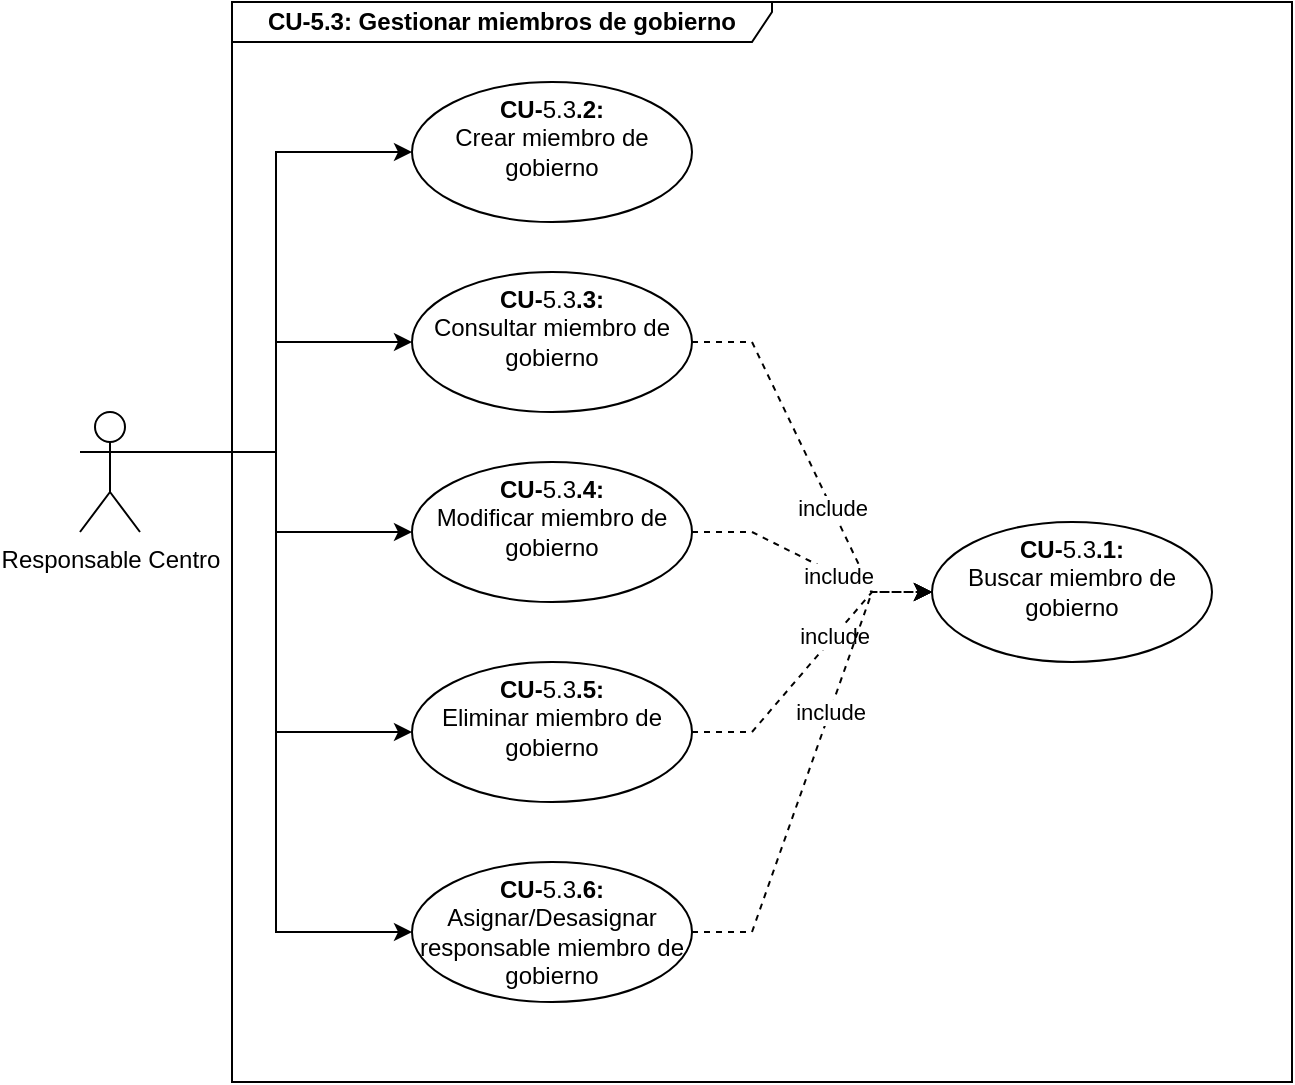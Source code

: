 <mxfile version="21.6.5" type="device">
  <diagram id="szs79xgOVXDPXgL9OrpX" name="Página-1">
    <mxGraphModel dx="1418" dy="820" grid="1" gridSize="10" guides="1" tooltips="1" connect="1" arrows="1" fold="1" page="1" pageScale="1" pageWidth="1150" pageHeight="700" math="0" shadow="0">
      <root>
        <mxCell id="0" />
        <mxCell id="1" parent="0" />
        <mxCell id="DPbp3sRypC6EYG-zwKEf-8" style="edgeStyle=orthogonalEdgeStyle;rounded=0;orthogonalLoop=1;jettySize=auto;html=1;exitX=1;exitY=0.333;exitDx=0;exitDy=0;exitPerimeter=0;entryX=0;entryY=0.5;entryDx=0;entryDy=0;" parent="1" source="Wg3yzN3p5O1BGDVJ7ORX-7" target="DPbp3sRypC6EYG-zwKEf-5" edge="1">
          <mxGeometry relative="1" as="geometry">
            <mxPoint x="155" y="235" as="sourcePoint" />
          </mxGeometry>
        </mxCell>
        <mxCell id="Q_k_FdXEpbmu3CS_4IuE-2" style="edgeStyle=orthogonalEdgeStyle;rounded=0;orthogonalLoop=1;jettySize=auto;html=1;exitX=1;exitY=0.333;exitDx=0;exitDy=0;exitPerimeter=0;entryX=0;entryY=0.5;entryDx=0;entryDy=0;" parent="1" source="Wg3yzN3p5O1BGDVJ7ORX-7" target="Q_k_FdXEpbmu3CS_4IuE-1" edge="1">
          <mxGeometry relative="1" as="geometry">
            <mxPoint x="155" y="235" as="sourcePoint" />
          </mxGeometry>
        </mxCell>
        <mxCell id="hSa4uURxNk3DmLp7kRdM-2" style="edgeStyle=orthogonalEdgeStyle;rounded=0;orthogonalLoop=1;jettySize=auto;html=1;exitX=1;exitY=0.333;exitDx=0;exitDy=0;exitPerimeter=0;entryX=0;entryY=0.5;entryDx=0;entryDy=0;" parent="1" source="Wg3yzN3p5O1BGDVJ7ORX-7" target="hSa4uURxNk3DmLp7kRdM-1" edge="1">
          <mxGeometry relative="1" as="geometry">
            <mxPoint x="155" y="235" as="sourcePoint" />
          </mxGeometry>
        </mxCell>
        <mxCell id="NUaUHLJXbepJ66ujS02r-15" value="CU-5.3: Gestionar miembros de gobierno" style="shape=umlFrame;whiteSpace=wrap;html=1;width=270;height=20;fontStyle=1" parent="1" vertex="1">
          <mxGeometry x="310" y="110" width="530" height="540" as="geometry" />
        </mxCell>
        <mxCell id="NUaUHLJXbepJ66ujS02r-18" value="&lt;b&gt;CU-&lt;/b&gt;5.3&lt;b&gt;.1: &lt;br&gt;&lt;/b&gt;Buscar miembro de gobierno" style="ellipse;whiteSpace=wrap;html=1;verticalAlign=top;" parent="1" vertex="1">
          <mxGeometry x="660" y="370" width="140" height="70" as="geometry" />
        </mxCell>
        <mxCell id="DPbp3sRypC6EYG-zwKEf-5" value="&lt;b&gt;CU-&lt;/b&gt;5.3&lt;b&gt;.2: &lt;br&gt;&lt;/b&gt;Crear miembro de gobierno" style="ellipse;whiteSpace=wrap;html=1;verticalAlign=top;" parent="1" vertex="1">
          <mxGeometry x="400" y="150" width="140" height="70" as="geometry" />
        </mxCell>
        <mxCell id="J01Buqdj7F6MblkKf3Q8-6" style="edgeStyle=entityRelationEdgeStyle;rounded=0;orthogonalLoop=1;jettySize=auto;html=1;exitX=1;exitY=0.5;exitDx=0;exitDy=0;entryX=0;entryY=0.5;entryDx=0;entryDy=0;dashed=1;" parent="1" source="Q_k_FdXEpbmu3CS_4IuE-1" target="NUaUHLJXbepJ66ujS02r-18" edge="1">
          <mxGeometry relative="1" as="geometry" />
        </mxCell>
        <mxCell id="J01Buqdj7F6MblkKf3Q8-7" value="include" style="edgeLabel;html=1;align=center;verticalAlign=middle;resizable=0;points=[];" parent="J01Buqdj7F6MblkKf3Q8-6" vertex="1" connectable="0">
          <mxGeometry x="0.224" relative="1" as="geometry">
            <mxPoint as="offset" />
          </mxGeometry>
        </mxCell>
        <mxCell id="Q_k_FdXEpbmu3CS_4IuE-1" value="&lt;b&gt;CU-&lt;/b&gt;5.3&lt;b&gt;.3: &lt;br&gt;&lt;/b&gt;Consultar miembro de gobierno" style="ellipse;whiteSpace=wrap;html=1;verticalAlign=top;" parent="1" vertex="1">
          <mxGeometry x="400" y="245" width="140" height="70" as="geometry" />
        </mxCell>
        <mxCell id="hSa4uURxNk3DmLp7kRdM-1" value="&lt;b&gt;CU-&lt;/b&gt;5.3&lt;b&gt;.4: &lt;br&gt;&lt;/b&gt;Modificar miembro de gobierno" style="ellipse;whiteSpace=wrap;html=1;verticalAlign=top;" parent="1" vertex="1">
          <mxGeometry x="400" y="340" width="140" height="70" as="geometry" />
        </mxCell>
        <mxCell id="J01Buqdj7F6MblkKf3Q8-3" style="edgeStyle=orthogonalEdgeStyle;rounded=0;orthogonalLoop=1;jettySize=auto;html=1;exitX=1;exitY=0.333;exitDx=0;exitDy=0;exitPerimeter=0;entryX=0;entryY=0.5;entryDx=0;entryDy=0;" parent="1" source="Wg3yzN3p5O1BGDVJ7ORX-7" target="J01Buqdj7F6MblkKf3Q8-1" edge="1">
          <mxGeometry relative="1" as="geometry" />
        </mxCell>
        <mxCell id="J01Buqdj7F6MblkKf3Q8-4" style="edgeStyle=orthogonalEdgeStyle;rounded=0;orthogonalLoop=1;jettySize=auto;html=1;exitX=1;exitY=0.333;exitDx=0;exitDy=0;exitPerimeter=0;entryX=0;entryY=0.5;entryDx=0;entryDy=0;" parent="1" source="Wg3yzN3p5O1BGDVJ7ORX-7" target="J01Buqdj7F6MblkKf3Q8-2" edge="1">
          <mxGeometry relative="1" as="geometry" />
        </mxCell>
        <mxCell id="Wg3yzN3p5O1BGDVJ7ORX-7" value="&lt;span style=&quot;background-color: rgb(255 , 255 , 255)&quot;&gt;Responsable Centro&lt;/span&gt;" style="shape=umlActor;verticalLabelPosition=bottom;verticalAlign=top;html=1;outlineConnect=0;" parent="1" vertex="1">
          <mxGeometry x="234" y="315" width="30" height="60" as="geometry" />
        </mxCell>
        <mxCell id="J01Buqdj7F6MblkKf3Q8-1" value="&lt;b&gt;CU-&lt;/b&gt;5.3&lt;b&gt;.5: &lt;br&gt;&lt;/b&gt;Eliminar miembro de gobierno" style="ellipse;whiteSpace=wrap;html=1;verticalAlign=top;" parent="1" vertex="1">
          <mxGeometry x="400" y="440" width="140" height="70" as="geometry" />
        </mxCell>
        <mxCell id="J01Buqdj7F6MblkKf3Q8-2" value="&lt;b&gt;CU-&lt;/b&gt;5.3&lt;b&gt;.6: &lt;br&gt;&lt;/b&gt;Asignar/Desasignar responsable miembro de gobierno" style="ellipse;whiteSpace=wrap;html=1;verticalAlign=top;" parent="1" vertex="1">
          <mxGeometry x="400" y="540" width="140" height="70" as="geometry" />
        </mxCell>
        <mxCell id="J01Buqdj7F6MblkKf3Q8-8" style="edgeStyle=entityRelationEdgeStyle;rounded=0;orthogonalLoop=1;jettySize=auto;html=1;exitX=1;exitY=0.5;exitDx=0;exitDy=0;dashed=1;entryX=0;entryY=0.5;entryDx=0;entryDy=0;" parent="1" source="hSa4uURxNk3DmLp7kRdM-1" target="NUaUHLJXbepJ66ujS02r-18" edge="1">
          <mxGeometry relative="1" as="geometry">
            <mxPoint x="550" y="290" as="sourcePoint" />
            <mxPoint x="660" y="350" as="targetPoint" />
          </mxGeometry>
        </mxCell>
        <mxCell id="J01Buqdj7F6MblkKf3Q8-9" value="include" style="edgeLabel;html=1;align=center;verticalAlign=middle;resizable=0;points=[];" parent="J01Buqdj7F6MblkKf3Q8-8" vertex="1" connectable="0">
          <mxGeometry x="0.224" relative="1" as="geometry">
            <mxPoint as="offset" />
          </mxGeometry>
        </mxCell>
        <mxCell id="J01Buqdj7F6MblkKf3Q8-10" style="edgeStyle=entityRelationEdgeStyle;rounded=0;orthogonalLoop=1;jettySize=auto;html=1;exitX=1;exitY=0.5;exitDx=0;exitDy=0;dashed=1;entryX=0;entryY=0.5;entryDx=0;entryDy=0;" parent="1" source="J01Buqdj7F6MblkKf3Q8-1" target="NUaUHLJXbepJ66ujS02r-18" edge="1">
          <mxGeometry relative="1" as="geometry">
            <mxPoint x="550" y="385" as="sourcePoint" />
            <mxPoint x="670" y="360" as="targetPoint" />
          </mxGeometry>
        </mxCell>
        <mxCell id="J01Buqdj7F6MblkKf3Q8-11" value="include" style="edgeLabel;html=1;align=center;verticalAlign=middle;resizable=0;points=[];" parent="J01Buqdj7F6MblkKf3Q8-10" vertex="1" connectable="0">
          <mxGeometry x="0.224" relative="1" as="geometry">
            <mxPoint as="offset" />
          </mxGeometry>
        </mxCell>
        <mxCell id="J01Buqdj7F6MblkKf3Q8-12" style="edgeStyle=entityRelationEdgeStyle;rounded=0;orthogonalLoop=1;jettySize=auto;html=1;exitX=1;exitY=0.5;exitDx=0;exitDy=0;dashed=1;entryX=0;entryY=0.5;entryDx=0;entryDy=0;" parent="1" source="J01Buqdj7F6MblkKf3Q8-2" target="NUaUHLJXbepJ66ujS02r-18" edge="1">
          <mxGeometry relative="1" as="geometry">
            <mxPoint x="550" y="485" as="sourcePoint" />
            <mxPoint x="670" y="360" as="targetPoint" />
          </mxGeometry>
        </mxCell>
        <mxCell id="J01Buqdj7F6MblkKf3Q8-13" value="include" style="edgeLabel;html=1;align=center;verticalAlign=middle;resizable=0;points=[];" parent="J01Buqdj7F6MblkKf3Q8-12" vertex="1" connectable="0">
          <mxGeometry x="0.224" relative="1" as="geometry">
            <mxPoint as="offset" />
          </mxGeometry>
        </mxCell>
      </root>
    </mxGraphModel>
  </diagram>
</mxfile>

